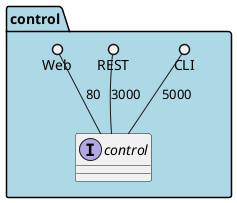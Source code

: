 @startuml

package "control" #lightblue {
    interface "control" {

    }
    CLI ()-- "control" : 5000
    REST ()-- "control" : 3000
    Web ()-- "control" : 80
}


@enduml
